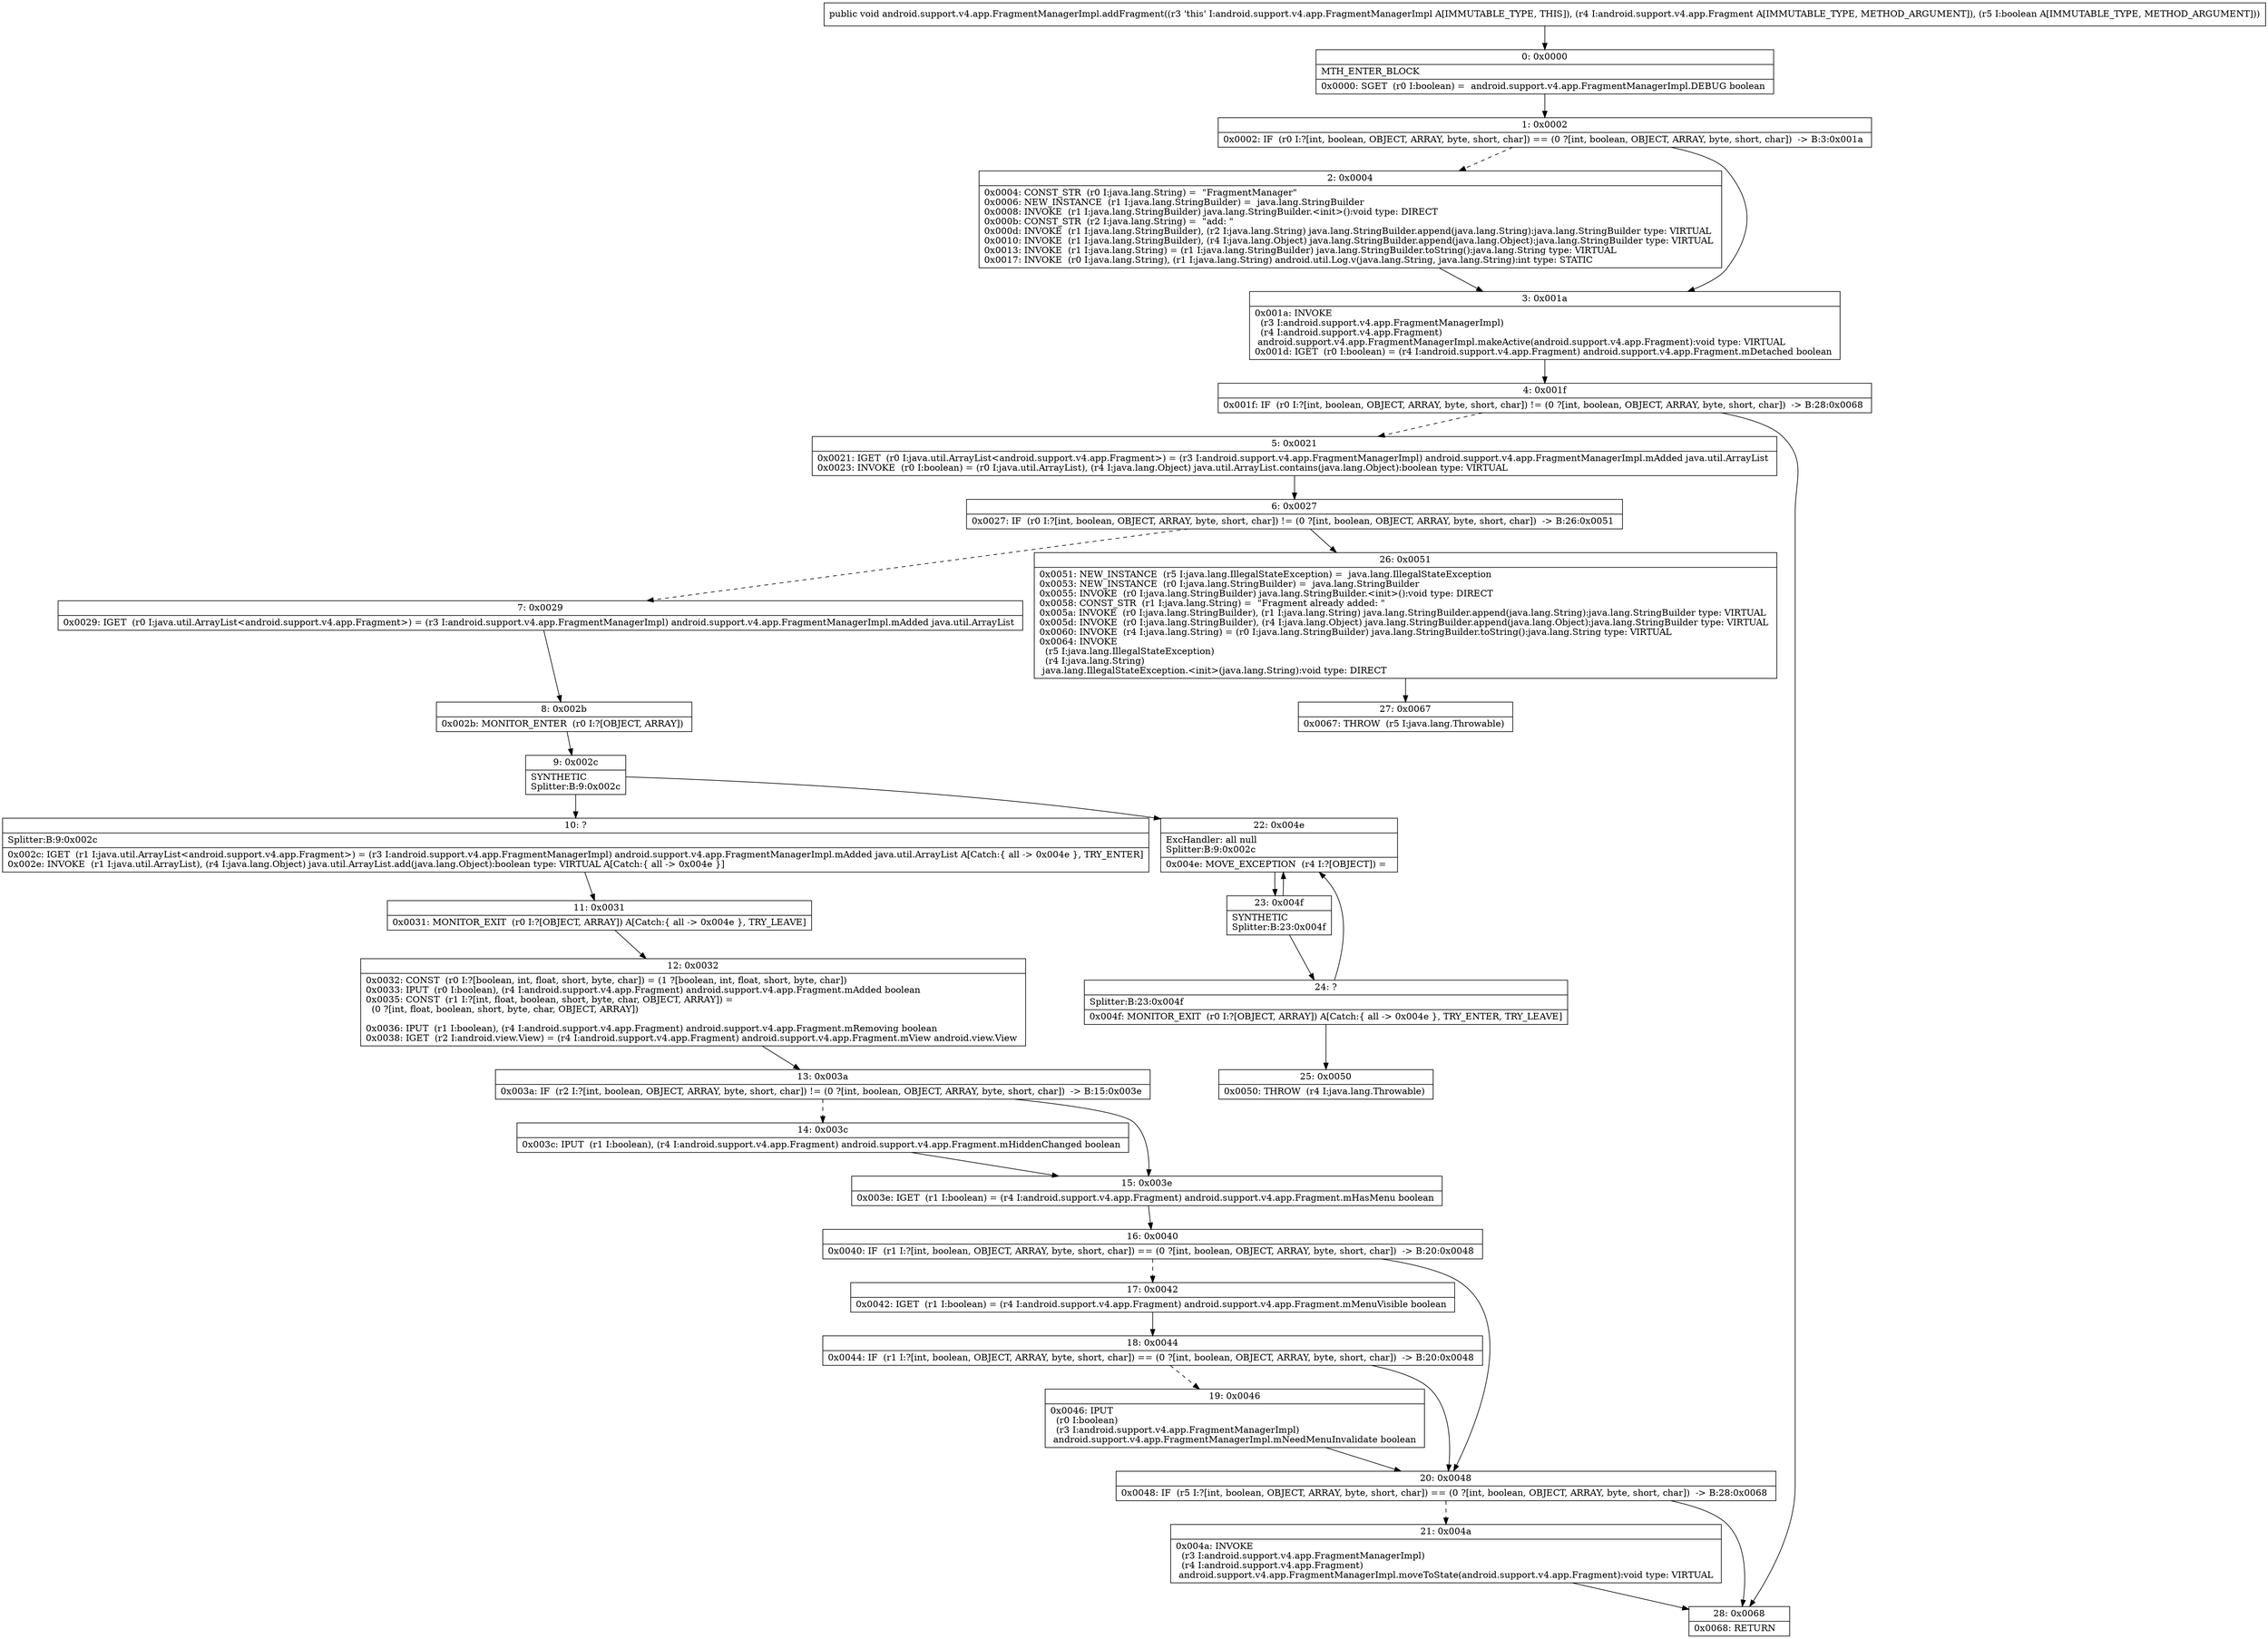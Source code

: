 digraph "CFG forandroid.support.v4.app.FragmentManagerImpl.addFragment(Landroid\/support\/v4\/app\/Fragment;Z)V" {
Node_0 [shape=record,label="{0\:\ 0x0000|MTH_ENTER_BLOCK\l|0x0000: SGET  (r0 I:boolean) =  android.support.v4.app.FragmentManagerImpl.DEBUG boolean \l}"];
Node_1 [shape=record,label="{1\:\ 0x0002|0x0002: IF  (r0 I:?[int, boolean, OBJECT, ARRAY, byte, short, char]) == (0 ?[int, boolean, OBJECT, ARRAY, byte, short, char])  \-\> B:3:0x001a \l}"];
Node_2 [shape=record,label="{2\:\ 0x0004|0x0004: CONST_STR  (r0 I:java.lang.String) =  \"FragmentManager\" \l0x0006: NEW_INSTANCE  (r1 I:java.lang.StringBuilder) =  java.lang.StringBuilder \l0x0008: INVOKE  (r1 I:java.lang.StringBuilder) java.lang.StringBuilder.\<init\>():void type: DIRECT \l0x000b: CONST_STR  (r2 I:java.lang.String) =  \"add: \" \l0x000d: INVOKE  (r1 I:java.lang.StringBuilder), (r2 I:java.lang.String) java.lang.StringBuilder.append(java.lang.String):java.lang.StringBuilder type: VIRTUAL \l0x0010: INVOKE  (r1 I:java.lang.StringBuilder), (r4 I:java.lang.Object) java.lang.StringBuilder.append(java.lang.Object):java.lang.StringBuilder type: VIRTUAL \l0x0013: INVOKE  (r1 I:java.lang.String) = (r1 I:java.lang.StringBuilder) java.lang.StringBuilder.toString():java.lang.String type: VIRTUAL \l0x0017: INVOKE  (r0 I:java.lang.String), (r1 I:java.lang.String) android.util.Log.v(java.lang.String, java.lang.String):int type: STATIC \l}"];
Node_3 [shape=record,label="{3\:\ 0x001a|0x001a: INVOKE  \l  (r3 I:android.support.v4.app.FragmentManagerImpl)\l  (r4 I:android.support.v4.app.Fragment)\l android.support.v4.app.FragmentManagerImpl.makeActive(android.support.v4.app.Fragment):void type: VIRTUAL \l0x001d: IGET  (r0 I:boolean) = (r4 I:android.support.v4.app.Fragment) android.support.v4.app.Fragment.mDetached boolean \l}"];
Node_4 [shape=record,label="{4\:\ 0x001f|0x001f: IF  (r0 I:?[int, boolean, OBJECT, ARRAY, byte, short, char]) != (0 ?[int, boolean, OBJECT, ARRAY, byte, short, char])  \-\> B:28:0x0068 \l}"];
Node_5 [shape=record,label="{5\:\ 0x0021|0x0021: IGET  (r0 I:java.util.ArrayList\<android.support.v4.app.Fragment\>) = (r3 I:android.support.v4.app.FragmentManagerImpl) android.support.v4.app.FragmentManagerImpl.mAdded java.util.ArrayList \l0x0023: INVOKE  (r0 I:boolean) = (r0 I:java.util.ArrayList), (r4 I:java.lang.Object) java.util.ArrayList.contains(java.lang.Object):boolean type: VIRTUAL \l}"];
Node_6 [shape=record,label="{6\:\ 0x0027|0x0027: IF  (r0 I:?[int, boolean, OBJECT, ARRAY, byte, short, char]) != (0 ?[int, boolean, OBJECT, ARRAY, byte, short, char])  \-\> B:26:0x0051 \l}"];
Node_7 [shape=record,label="{7\:\ 0x0029|0x0029: IGET  (r0 I:java.util.ArrayList\<android.support.v4.app.Fragment\>) = (r3 I:android.support.v4.app.FragmentManagerImpl) android.support.v4.app.FragmentManagerImpl.mAdded java.util.ArrayList \l}"];
Node_8 [shape=record,label="{8\:\ 0x002b|0x002b: MONITOR_ENTER  (r0 I:?[OBJECT, ARRAY]) \l}"];
Node_9 [shape=record,label="{9\:\ 0x002c|SYNTHETIC\lSplitter:B:9:0x002c\l}"];
Node_10 [shape=record,label="{10\:\ ?|Splitter:B:9:0x002c\l|0x002c: IGET  (r1 I:java.util.ArrayList\<android.support.v4.app.Fragment\>) = (r3 I:android.support.v4.app.FragmentManagerImpl) android.support.v4.app.FragmentManagerImpl.mAdded java.util.ArrayList A[Catch:\{ all \-\> 0x004e \}, TRY_ENTER]\l0x002e: INVOKE  (r1 I:java.util.ArrayList), (r4 I:java.lang.Object) java.util.ArrayList.add(java.lang.Object):boolean type: VIRTUAL A[Catch:\{ all \-\> 0x004e \}]\l}"];
Node_11 [shape=record,label="{11\:\ 0x0031|0x0031: MONITOR_EXIT  (r0 I:?[OBJECT, ARRAY]) A[Catch:\{ all \-\> 0x004e \}, TRY_LEAVE]\l}"];
Node_12 [shape=record,label="{12\:\ 0x0032|0x0032: CONST  (r0 I:?[boolean, int, float, short, byte, char]) = (1 ?[boolean, int, float, short, byte, char]) \l0x0033: IPUT  (r0 I:boolean), (r4 I:android.support.v4.app.Fragment) android.support.v4.app.Fragment.mAdded boolean \l0x0035: CONST  (r1 I:?[int, float, boolean, short, byte, char, OBJECT, ARRAY]) = \l  (0 ?[int, float, boolean, short, byte, char, OBJECT, ARRAY])\l \l0x0036: IPUT  (r1 I:boolean), (r4 I:android.support.v4.app.Fragment) android.support.v4.app.Fragment.mRemoving boolean \l0x0038: IGET  (r2 I:android.view.View) = (r4 I:android.support.v4.app.Fragment) android.support.v4.app.Fragment.mView android.view.View \l}"];
Node_13 [shape=record,label="{13\:\ 0x003a|0x003a: IF  (r2 I:?[int, boolean, OBJECT, ARRAY, byte, short, char]) != (0 ?[int, boolean, OBJECT, ARRAY, byte, short, char])  \-\> B:15:0x003e \l}"];
Node_14 [shape=record,label="{14\:\ 0x003c|0x003c: IPUT  (r1 I:boolean), (r4 I:android.support.v4.app.Fragment) android.support.v4.app.Fragment.mHiddenChanged boolean \l}"];
Node_15 [shape=record,label="{15\:\ 0x003e|0x003e: IGET  (r1 I:boolean) = (r4 I:android.support.v4.app.Fragment) android.support.v4.app.Fragment.mHasMenu boolean \l}"];
Node_16 [shape=record,label="{16\:\ 0x0040|0x0040: IF  (r1 I:?[int, boolean, OBJECT, ARRAY, byte, short, char]) == (0 ?[int, boolean, OBJECT, ARRAY, byte, short, char])  \-\> B:20:0x0048 \l}"];
Node_17 [shape=record,label="{17\:\ 0x0042|0x0042: IGET  (r1 I:boolean) = (r4 I:android.support.v4.app.Fragment) android.support.v4.app.Fragment.mMenuVisible boolean \l}"];
Node_18 [shape=record,label="{18\:\ 0x0044|0x0044: IF  (r1 I:?[int, boolean, OBJECT, ARRAY, byte, short, char]) == (0 ?[int, boolean, OBJECT, ARRAY, byte, short, char])  \-\> B:20:0x0048 \l}"];
Node_19 [shape=record,label="{19\:\ 0x0046|0x0046: IPUT  \l  (r0 I:boolean)\l  (r3 I:android.support.v4.app.FragmentManagerImpl)\l android.support.v4.app.FragmentManagerImpl.mNeedMenuInvalidate boolean \l}"];
Node_20 [shape=record,label="{20\:\ 0x0048|0x0048: IF  (r5 I:?[int, boolean, OBJECT, ARRAY, byte, short, char]) == (0 ?[int, boolean, OBJECT, ARRAY, byte, short, char])  \-\> B:28:0x0068 \l}"];
Node_21 [shape=record,label="{21\:\ 0x004a|0x004a: INVOKE  \l  (r3 I:android.support.v4.app.FragmentManagerImpl)\l  (r4 I:android.support.v4.app.Fragment)\l android.support.v4.app.FragmentManagerImpl.moveToState(android.support.v4.app.Fragment):void type: VIRTUAL \l}"];
Node_22 [shape=record,label="{22\:\ 0x004e|ExcHandler: all null\lSplitter:B:9:0x002c\l|0x004e: MOVE_EXCEPTION  (r4 I:?[OBJECT]) =  \l}"];
Node_23 [shape=record,label="{23\:\ 0x004f|SYNTHETIC\lSplitter:B:23:0x004f\l}"];
Node_24 [shape=record,label="{24\:\ ?|Splitter:B:23:0x004f\l|0x004f: MONITOR_EXIT  (r0 I:?[OBJECT, ARRAY]) A[Catch:\{ all \-\> 0x004e \}, TRY_ENTER, TRY_LEAVE]\l}"];
Node_25 [shape=record,label="{25\:\ 0x0050|0x0050: THROW  (r4 I:java.lang.Throwable) \l}"];
Node_26 [shape=record,label="{26\:\ 0x0051|0x0051: NEW_INSTANCE  (r5 I:java.lang.IllegalStateException) =  java.lang.IllegalStateException \l0x0053: NEW_INSTANCE  (r0 I:java.lang.StringBuilder) =  java.lang.StringBuilder \l0x0055: INVOKE  (r0 I:java.lang.StringBuilder) java.lang.StringBuilder.\<init\>():void type: DIRECT \l0x0058: CONST_STR  (r1 I:java.lang.String) =  \"Fragment already added: \" \l0x005a: INVOKE  (r0 I:java.lang.StringBuilder), (r1 I:java.lang.String) java.lang.StringBuilder.append(java.lang.String):java.lang.StringBuilder type: VIRTUAL \l0x005d: INVOKE  (r0 I:java.lang.StringBuilder), (r4 I:java.lang.Object) java.lang.StringBuilder.append(java.lang.Object):java.lang.StringBuilder type: VIRTUAL \l0x0060: INVOKE  (r4 I:java.lang.String) = (r0 I:java.lang.StringBuilder) java.lang.StringBuilder.toString():java.lang.String type: VIRTUAL \l0x0064: INVOKE  \l  (r5 I:java.lang.IllegalStateException)\l  (r4 I:java.lang.String)\l java.lang.IllegalStateException.\<init\>(java.lang.String):void type: DIRECT \l}"];
Node_27 [shape=record,label="{27\:\ 0x0067|0x0067: THROW  (r5 I:java.lang.Throwable) \l}"];
Node_28 [shape=record,label="{28\:\ 0x0068|0x0068: RETURN   \l}"];
MethodNode[shape=record,label="{public void android.support.v4.app.FragmentManagerImpl.addFragment((r3 'this' I:android.support.v4.app.FragmentManagerImpl A[IMMUTABLE_TYPE, THIS]), (r4 I:android.support.v4.app.Fragment A[IMMUTABLE_TYPE, METHOD_ARGUMENT]), (r5 I:boolean A[IMMUTABLE_TYPE, METHOD_ARGUMENT])) }"];
MethodNode -> Node_0;
Node_0 -> Node_1;
Node_1 -> Node_2[style=dashed];
Node_1 -> Node_3;
Node_2 -> Node_3;
Node_3 -> Node_4;
Node_4 -> Node_5[style=dashed];
Node_4 -> Node_28;
Node_5 -> Node_6;
Node_6 -> Node_7[style=dashed];
Node_6 -> Node_26;
Node_7 -> Node_8;
Node_8 -> Node_9;
Node_9 -> Node_10;
Node_9 -> Node_22;
Node_10 -> Node_11;
Node_11 -> Node_12;
Node_12 -> Node_13;
Node_13 -> Node_14[style=dashed];
Node_13 -> Node_15;
Node_14 -> Node_15;
Node_15 -> Node_16;
Node_16 -> Node_17[style=dashed];
Node_16 -> Node_20;
Node_17 -> Node_18;
Node_18 -> Node_19[style=dashed];
Node_18 -> Node_20;
Node_19 -> Node_20;
Node_20 -> Node_21[style=dashed];
Node_20 -> Node_28;
Node_21 -> Node_28;
Node_22 -> Node_23;
Node_23 -> Node_24;
Node_23 -> Node_22;
Node_24 -> Node_25;
Node_24 -> Node_22;
Node_26 -> Node_27;
}

